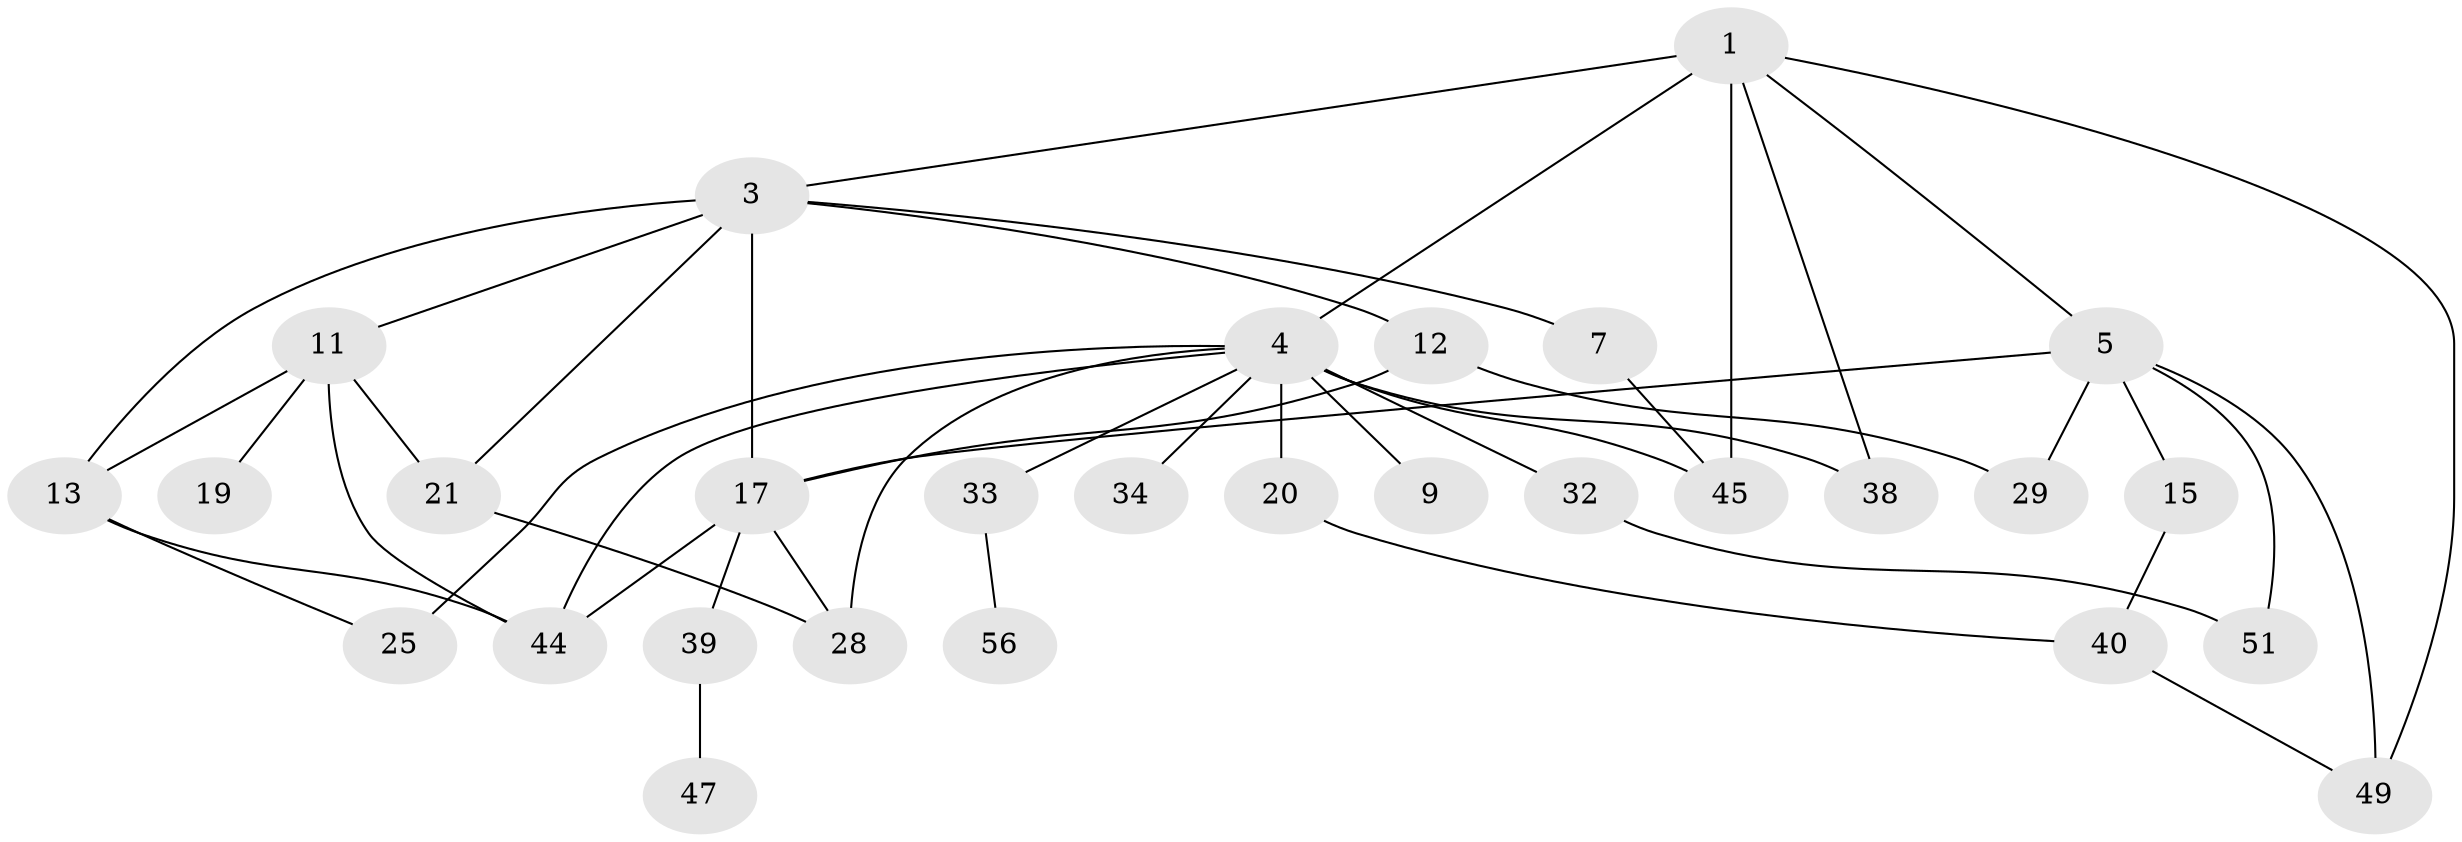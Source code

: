 // original degree distribution, {3: 0.27586206896551724, 6: 0.05172413793103448, 7: 0.034482758620689655, 4: 0.08620689655172414, 2: 0.3103448275862069, 5: 0.034482758620689655, 1: 0.20689655172413793}
// Generated by graph-tools (version 1.1) at 2025/13/03/09/25 04:13:16]
// undirected, 29 vertices, 46 edges
graph export_dot {
graph [start="1"]
  node [color=gray90,style=filled];
  1 [super="+2"];
  3 [super="+6"];
  4 [super="+8+18+22+31"];
  5 [super="+53+16+14"];
  7 [super="+10+42"];
  9 [super="+27"];
  11 [super="+30"];
  12 [super="+50"];
  13;
  15;
  17 [super="+23"];
  19 [super="+54"];
  20 [super="+26"];
  21 [super="+48"];
  25 [super="+43"];
  28 [super="+37+58"];
  29;
  32;
  33 [super="+46+36"];
  34;
  38;
  39 [super="+41"];
  40;
  44 [super="+55"];
  45;
  47;
  49;
  51;
  56;
  1 -- 3;
  1 -- 49;
  1 -- 4 [weight=2];
  1 -- 5;
  1 -- 38;
  1 -- 45;
  3 -- 7;
  3 -- 12;
  3 -- 13;
  3 -- 17;
  3 -- 21;
  3 -- 11;
  4 -- 34;
  4 -- 25 [weight=2];
  4 -- 32;
  4 -- 33;
  4 -- 9 [weight=2];
  4 -- 44;
  4 -- 20;
  4 -- 38;
  4 -- 45;
  4 -- 28;
  5 -- 29;
  5 -- 49;
  5 -- 51;
  5 -- 15;
  5 -- 17;
  7 -- 45;
  11 -- 19;
  11 -- 21;
  11 -- 44;
  11 -- 13;
  12 -- 29;
  12 -- 17;
  13 -- 25;
  13 -- 44;
  15 -- 40;
  17 -- 39;
  17 -- 28;
  17 -- 44;
  20 -- 40;
  21 -- 28;
  32 -- 51;
  33 -- 56;
  39 -- 47;
  40 -- 49;
}

